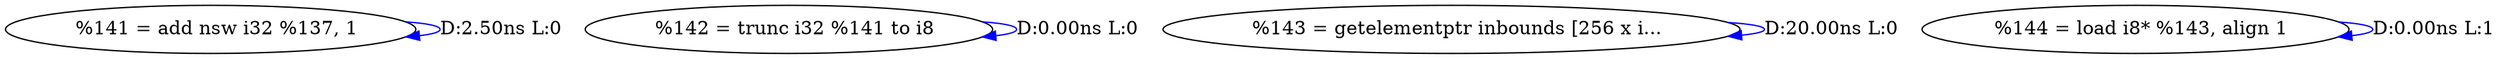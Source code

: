 digraph {
Node0x36da660[label="  %141 = add nsw i32 %137, 1"];
Node0x36da660 -> Node0x36da660[label="D:2.50ns L:0",color=blue];
Node0x36da740[label="  %142 = trunc i32 %141 to i8"];
Node0x36da740 -> Node0x36da740[label="D:0.00ns L:0",color=blue];
Node0x36da820[label="  %143 = getelementptr inbounds [256 x i..."];
Node0x36da820 -> Node0x36da820[label="D:20.00ns L:0",color=blue];
Node0x36da940[label="  %144 = load i8* %143, align 1"];
Node0x36da940 -> Node0x36da940[label="D:0.00ns L:1",color=blue];
}
